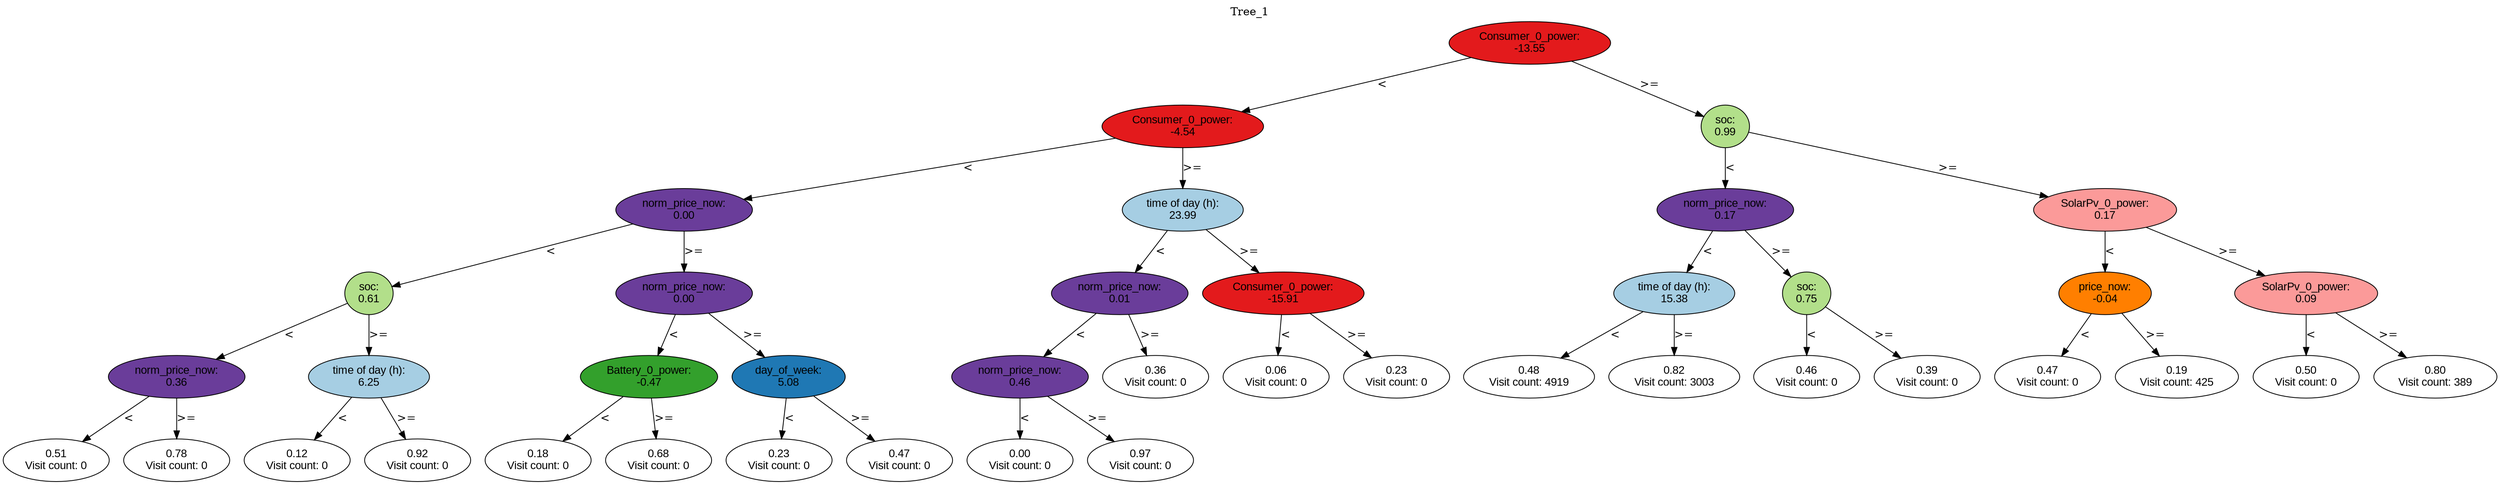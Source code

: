 digraph BST {
    node [fontname="Arial" style=filled colorscheme=paired12];
    0 [ label = "Consumer_0_power:
-13.55" fillcolor=6];
    1 [ label = "Consumer_0_power:
-4.54" fillcolor=6];
    2 [ label = "norm_price_now:
0.00" fillcolor=10];
    3 [ label = "soc:
0.61" fillcolor=3];
    4 [ label = "norm_price_now:
0.36" fillcolor=10];
    5 [ label = "0.51
Visit count: 0" fillcolor=white];
    6 [ label = "0.78
Visit count: 0" fillcolor=white];
    7 [ label = "time of day (h):
6.25" fillcolor=1];
    8 [ label = "0.12
Visit count: 0" fillcolor=white];
    9 [ label = "0.92
Visit count: 0" fillcolor=white];
    10 [ label = "norm_price_now:
0.00" fillcolor=10];
    11 [ label = "Battery_0_power:
-0.47" fillcolor=4];
    12 [ label = "0.18
Visit count: 0" fillcolor=white];
    13 [ label = "0.68
Visit count: 0" fillcolor=white];
    14 [ label = "day_of_week:
5.08" fillcolor=2];
    15 [ label = "0.23
Visit count: 0" fillcolor=white];
    16 [ label = "0.47
Visit count: 0" fillcolor=white];
    17 [ label = "time of day (h):
23.99" fillcolor=1];
    18 [ label = "norm_price_now:
0.01" fillcolor=10];
    19 [ label = "norm_price_now:
0.46" fillcolor=10];
    20 [ label = "0.00
Visit count: 0" fillcolor=white];
    21 [ label = "0.97
Visit count: 0" fillcolor=white];
    22 [ label = "0.36
Visit count: 0" fillcolor=white];
    23 [ label = "Consumer_0_power:
-15.91" fillcolor=6];
    24 [ label = "0.06
Visit count: 0" fillcolor=white];
    25 [ label = "0.23
Visit count: 0" fillcolor=white];
    26 [ label = "soc:
0.99" fillcolor=3];
    27 [ label = "norm_price_now:
0.17" fillcolor=10];
    28 [ label = "time of day (h):
15.38" fillcolor=1];
    29 [ label = "0.48
Visit count: 4919" fillcolor=white];
    30 [ label = "0.82
Visit count: 3003" fillcolor=white];
    31 [ label = "soc:
0.75" fillcolor=3];
    32 [ label = "0.46
Visit count: 0" fillcolor=white];
    33 [ label = "0.39
Visit count: 0" fillcolor=white];
    34 [ label = "SolarPv_0_power:
0.17" fillcolor=5];
    35 [ label = "price_now:
-0.04" fillcolor=8];
    36 [ label = "0.47
Visit count: 0" fillcolor=white];
    37 [ label = "0.19
Visit count: 425" fillcolor=white];
    38 [ label = "SolarPv_0_power:
0.09" fillcolor=5];
    39 [ label = "0.50
Visit count: 0" fillcolor=white];
    40 [ label = "0.80
Visit count: 389" fillcolor=white];

    0  -> 1[ label = "<"];
    0  -> 26[ label = ">="];
    1  -> 2[ label = "<"];
    1  -> 17[ label = ">="];
    2  -> 3[ label = "<"];
    2  -> 10[ label = ">="];
    3  -> 4[ label = "<"];
    3  -> 7[ label = ">="];
    4  -> 5[ label = "<"];
    4  -> 6[ label = ">="];
    7  -> 8[ label = "<"];
    7  -> 9[ label = ">="];
    10  -> 11[ label = "<"];
    10  -> 14[ label = ">="];
    11  -> 12[ label = "<"];
    11  -> 13[ label = ">="];
    14  -> 15[ label = "<"];
    14  -> 16[ label = ">="];
    17  -> 18[ label = "<"];
    17  -> 23[ label = ">="];
    18  -> 19[ label = "<"];
    18  -> 22[ label = ">="];
    19  -> 20[ label = "<"];
    19  -> 21[ label = ">="];
    23  -> 24[ label = "<"];
    23  -> 25[ label = ">="];
    26  -> 27[ label = "<"];
    26  -> 34[ label = ">="];
    27  -> 28[ label = "<"];
    27  -> 31[ label = ">="];
    28  -> 29[ label = "<"];
    28  -> 30[ label = ">="];
    31  -> 32[ label = "<"];
    31  -> 33[ label = ">="];
    34  -> 35[ label = "<"];
    34  -> 38[ label = ">="];
    35  -> 36[ label = "<"];
    35  -> 37[ label = ">="];
    38  -> 39[ label = "<"];
    38  -> 40[ label = ">="];

    labelloc="t";
    label="Tree_1";
}